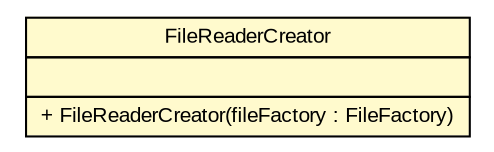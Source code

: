 #!/usr/local/bin/dot
#
# Class diagram 
# Generated by UMLGraph version R5_6 (http://www.umlgraph.org/)
#

digraph G {
	edge [fontname="arial",fontsize=10,labelfontname="arial",labelfontsize=10];
	node [fontname="arial",fontsize=10,shape=plaintext];
	nodesep=0.25;
	ranksep=0.5;
	// br.gov.to.sefaz.arr.processamento.creator.FileReaderCreator
	c64374 [label=<<table title="br.gov.to.sefaz.arr.processamento.creator.FileReaderCreator" border="0" cellborder="1" cellspacing="0" cellpadding="2" port="p" bgcolor="lemonChiffon" href="./FileReaderCreator.html">
		<tr><td><table border="0" cellspacing="0" cellpadding="1">
<tr><td align="center" balign="center"> FileReaderCreator </td></tr>
		</table></td></tr>
		<tr><td><table border="0" cellspacing="0" cellpadding="1">
<tr><td align="left" balign="left">  </td></tr>
		</table></td></tr>
		<tr><td><table border="0" cellspacing="0" cellpadding="1">
<tr><td align="left" balign="left"> + FileReaderCreator(fileFactory : FileFactory) </td></tr>
		</table></td></tr>
		</table>>, URL="./FileReaderCreator.html", fontname="arial", fontcolor="black", fontsize=10.0];
}

